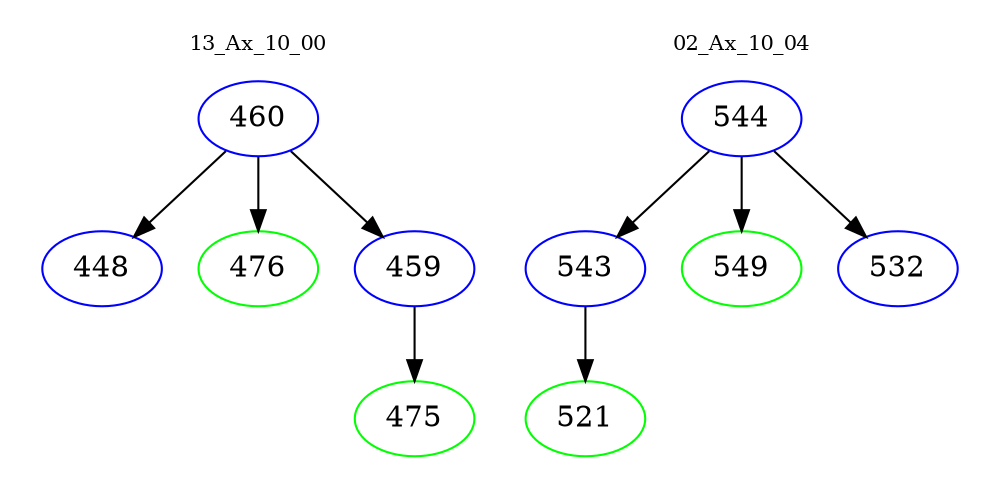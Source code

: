 digraph{
subgraph cluster_0 {
color = white
label = "13_Ax_10_00";
fontsize=10;
T0_460 [label="460", color="blue"]
T0_460 -> T0_448 [color="black"]
T0_448 [label="448", color="blue"]
T0_460 -> T0_476 [color="black"]
T0_476 [label="476", color="green"]
T0_460 -> T0_459 [color="black"]
T0_459 [label="459", color="blue"]
T0_459 -> T0_475 [color="black"]
T0_475 [label="475", color="green"]
}
subgraph cluster_1 {
color = white
label = "02_Ax_10_04";
fontsize=10;
T1_544 [label="544", color="blue"]
T1_544 -> T1_543 [color="black"]
T1_543 [label="543", color="blue"]
T1_543 -> T1_521 [color="black"]
T1_521 [label="521", color="green"]
T1_544 -> T1_549 [color="black"]
T1_549 [label="549", color="green"]
T1_544 -> T1_532 [color="black"]
T1_532 [label="532", color="blue"]
}
}
